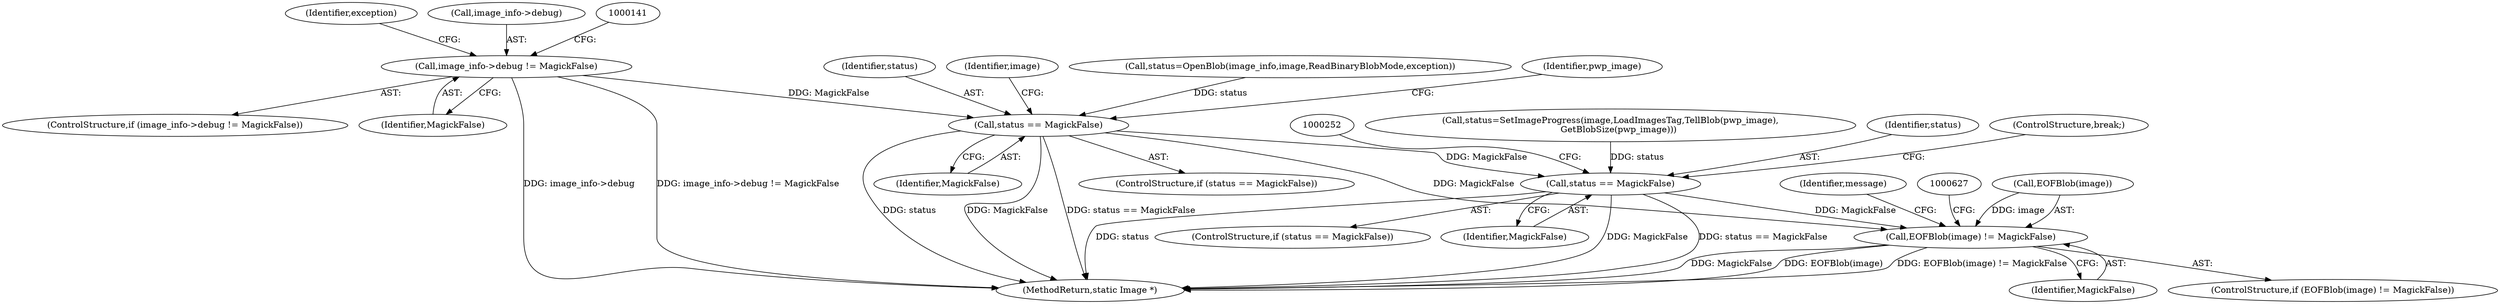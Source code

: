 digraph "0_ImageMagick_6b6bff054d569a77973f2140c0e86366e6168a6c_2@pointer" {
"1000135" [label="(Call,image_info->debug != MagickFalse)"];
"1000174" [label="(Call,status == MagickFalse)"];
"1000571" [label="(Call,status == MagickFalse)"];
"1000600" [label="(Call,EOFBlob(image) != MagickFalse)"];
"1000135" [label="(Call,image_info->debug != MagickFalse)"];
"1000571" [label="(Call,status == MagickFalse)"];
"1000600" [label="(Call,EOFBlob(image) != MagickFalse)"];
"1000573" [label="(Identifier,MagickFalse)"];
"1000570" [label="(ControlStructure,if (status == MagickFalse))"];
"1000175" [label="(Identifier,status)"];
"1000176" [label="(Identifier,MagickFalse)"];
"1000633" [label="(MethodReturn,static Image *)"];
"1000603" [label="(Identifier,MagickFalse)"];
"1000179" [label="(Identifier,image)"];
"1000561" [label="(Call,status=SetImageProgress(image,LoadImagesTag,TellBlob(pwp_image),\n      GetBlobSize(pwp_image)))"];
"1000599" [label="(ControlStructure,if (EOFBlob(image) != MagickFalse))"];
"1000139" [label="(Identifier,MagickFalse)"];
"1000174" [label="(Call,status == MagickFalse)"];
"1000166" [label="(Call,status=OpenBlob(image_info,image,ReadBinaryBlobMode,exception))"];
"1000187" [label="(Identifier,pwp_image)"];
"1000607" [label="(Identifier,message)"];
"1000151" [label="(Identifier,exception)"];
"1000572" [label="(Identifier,status)"];
"1000173" [label="(ControlStructure,if (status == MagickFalse))"];
"1000136" [label="(Call,image_info->debug)"];
"1000601" [label="(Call,EOFBlob(image))"];
"1000134" [label="(ControlStructure,if (image_info->debug != MagickFalse))"];
"1000574" [label="(ControlStructure,break;)"];
"1000135" -> "1000134"  [label="AST: "];
"1000135" -> "1000139"  [label="CFG: "];
"1000136" -> "1000135"  [label="AST: "];
"1000139" -> "1000135"  [label="AST: "];
"1000141" -> "1000135"  [label="CFG: "];
"1000151" -> "1000135"  [label="CFG: "];
"1000135" -> "1000633"  [label="DDG: image_info->debug != MagickFalse"];
"1000135" -> "1000633"  [label="DDG: image_info->debug"];
"1000135" -> "1000174"  [label="DDG: MagickFalse"];
"1000174" -> "1000173"  [label="AST: "];
"1000174" -> "1000176"  [label="CFG: "];
"1000175" -> "1000174"  [label="AST: "];
"1000176" -> "1000174"  [label="AST: "];
"1000179" -> "1000174"  [label="CFG: "];
"1000187" -> "1000174"  [label="CFG: "];
"1000174" -> "1000633"  [label="DDG: MagickFalse"];
"1000174" -> "1000633"  [label="DDG: status == MagickFalse"];
"1000174" -> "1000633"  [label="DDG: status"];
"1000166" -> "1000174"  [label="DDG: status"];
"1000174" -> "1000571"  [label="DDG: MagickFalse"];
"1000174" -> "1000600"  [label="DDG: MagickFalse"];
"1000571" -> "1000570"  [label="AST: "];
"1000571" -> "1000573"  [label="CFG: "];
"1000572" -> "1000571"  [label="AST: "];
"1000573" -> "1000571"  [label="AST: "];
"1000252" -> "1000571"  [label="CFG: "];
"1000574" -> "1000571"  [label="CFG: "];
"1000571" -> "1000633"  [label="DDG: status == MagickFalse"];
"1000571" -> "1000633"  [label="DDG: status"];
"1000571" -> "1000633"  [label="DDG: MagickFalse"];
"1000561" -> "1000571"  [label="DDG: status"];
"1000571" -> "1000600"  [label="DDG: MagickFalse"];
"1000600" -> "1000599"  [label="AST: "];
"1000600" -> "1000603"  [label="CFG: "];
"1000601" -> "1000600"  [label="AST: "];
"1000603" -> "1000600"  [label="AST: "];
"1000607" -> "1000600"  [label="CFG: "];
"1000627" -> "1000600"  [label="CFG: "];
"1000600" -> "1000633"  [label="DDG: EOFBlob(image) != MagickFalse"];
"1000600" -> "1000633"  [label="DDG: MagickFalse"];
"1000600" -> "1000633"  [label="DDG: EOFBlob(image)"];
"1000601" -> "1000600"  [label="DDG: image"];
}
